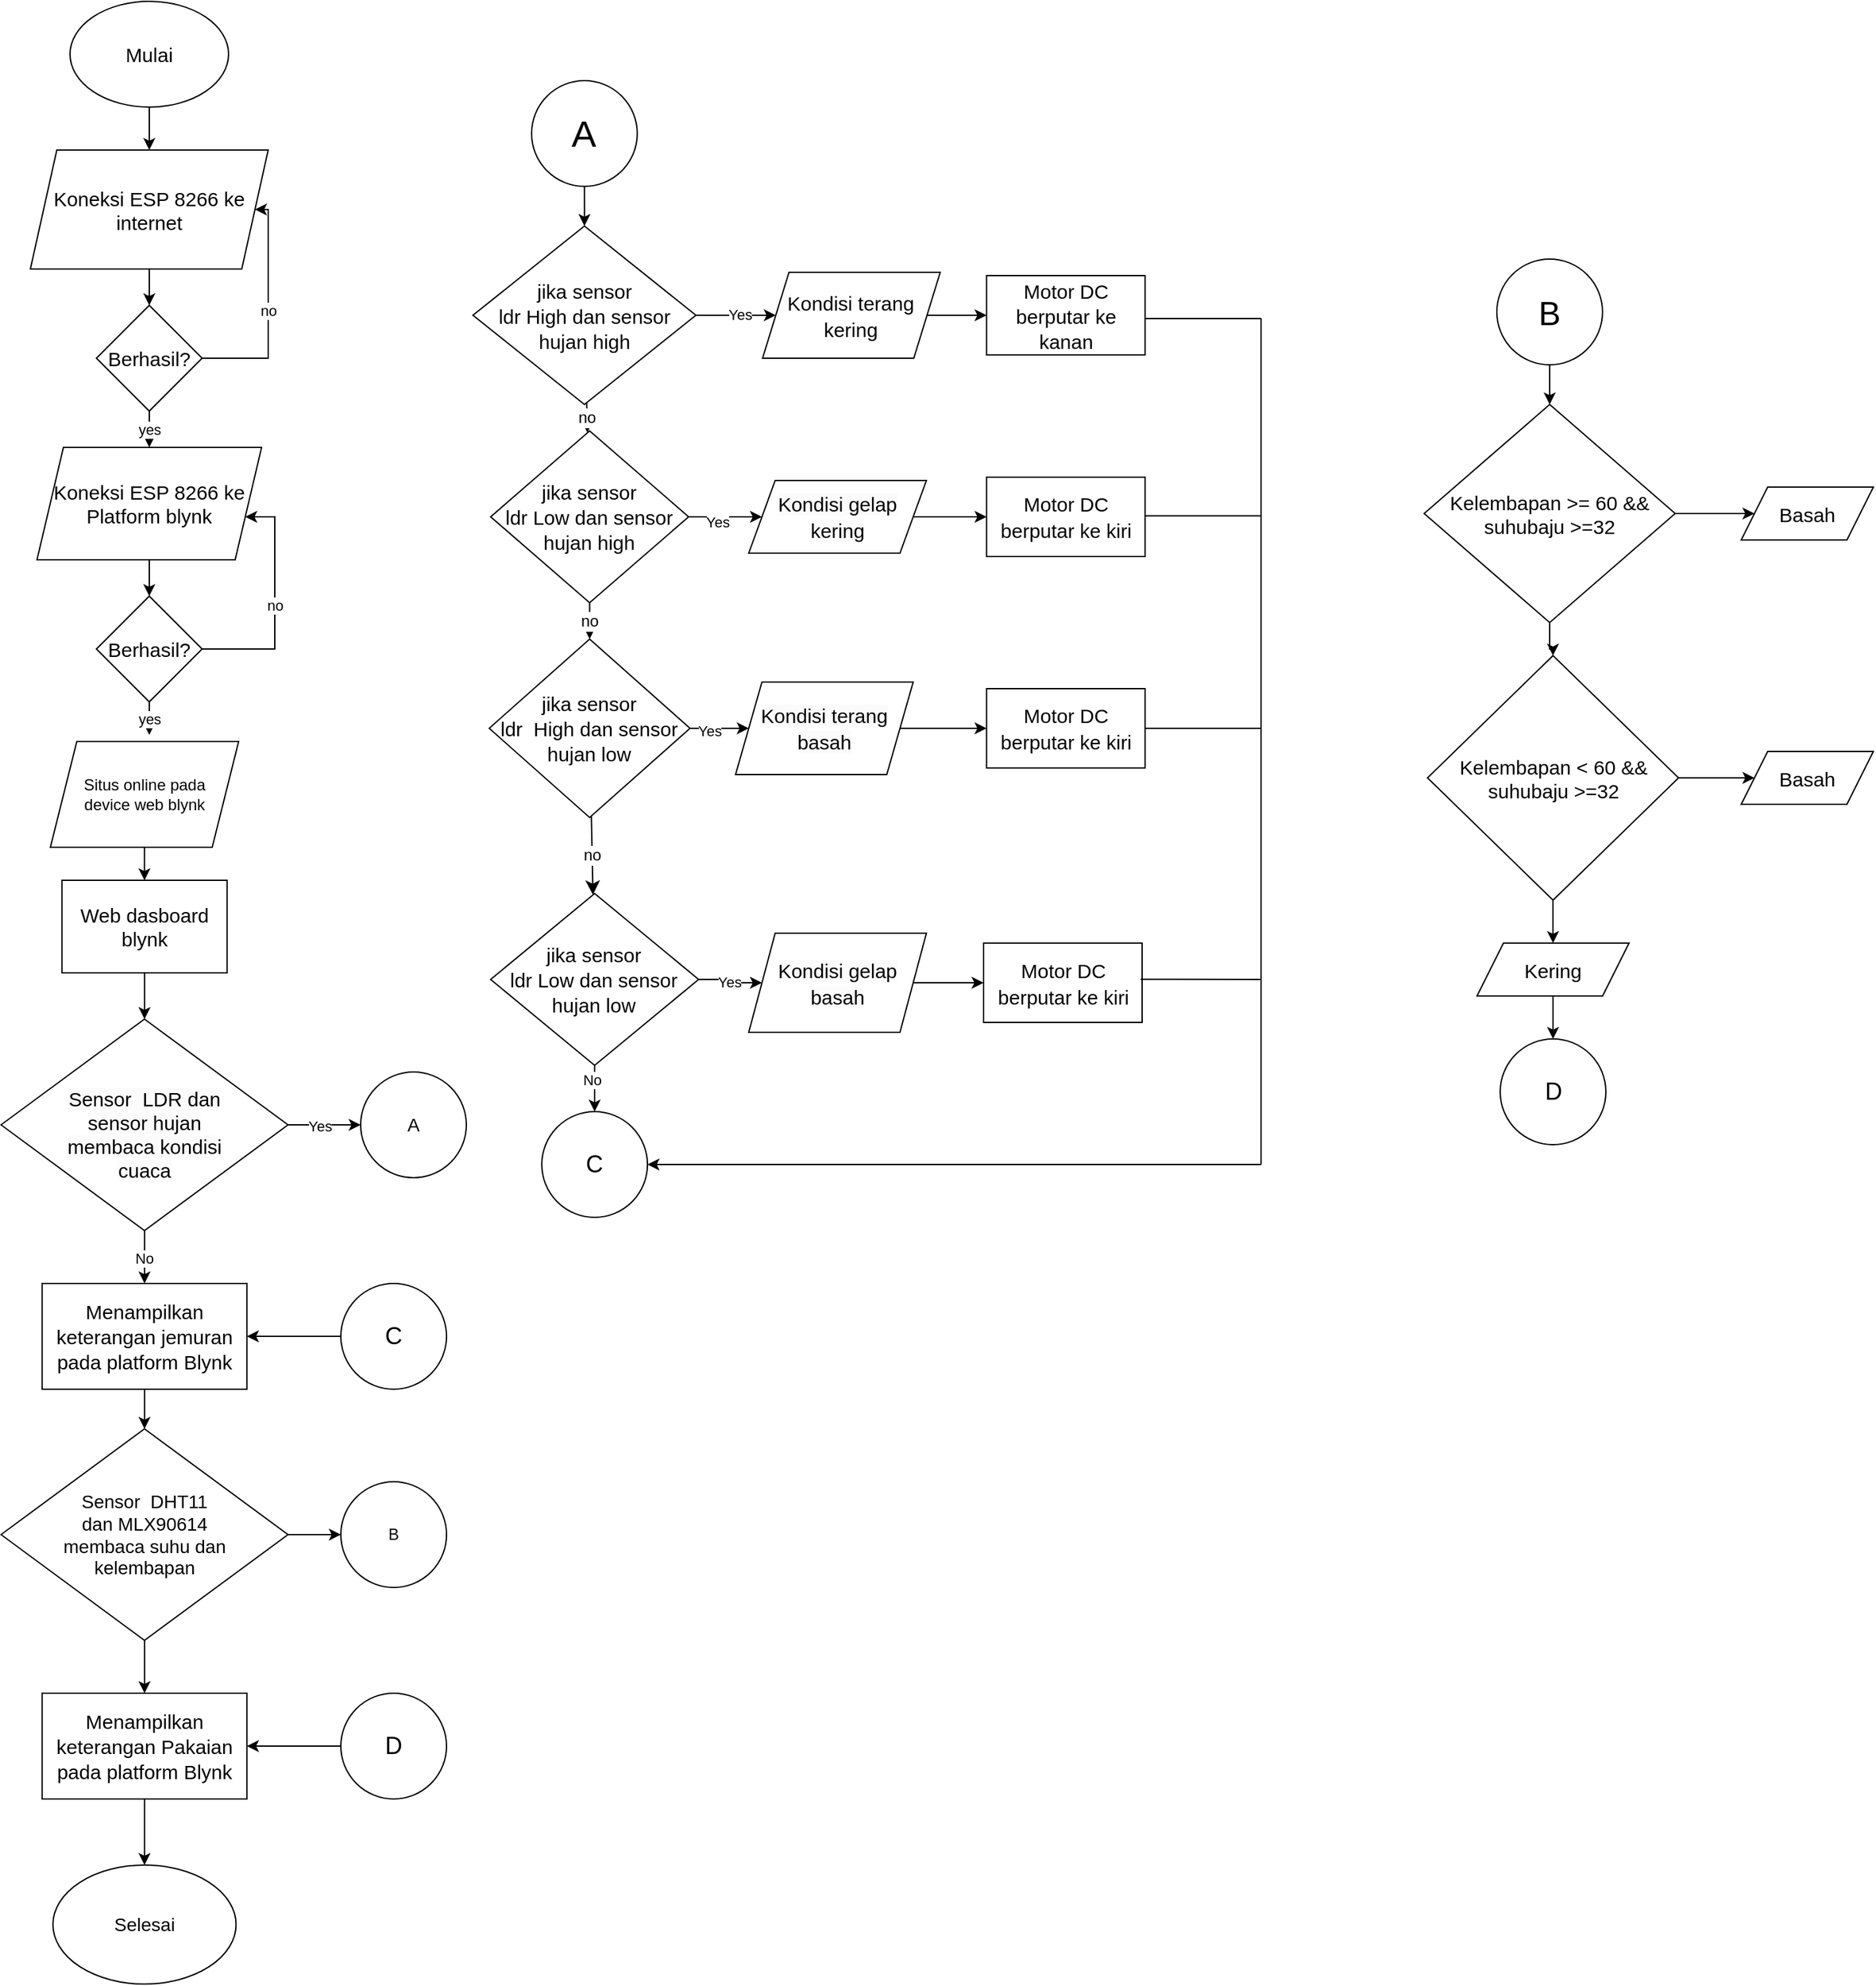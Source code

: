 <mxfile version="21.6.8" type="github">
  <diagram name="Page-1" id="zEenxiM1ftg-XQKxr-S7">
    <mxGraphModel dx="3035" dy="1578" grid="1" gridSize="10" guides="1" tooltips="1" connect="1" arrows="1" fold="1" page="1" pageScale="1" pageWidth="850" pageHeight="1100" math="0" shadow="0">
      <root>
        <mxCell id="0" />
        <mxCell id="1" parent="0" />
        <mxCell id="y-kRnRBMzpcOdpwqVINh-3" value="" style="edgeStyle=orthogonalEdgeStyle;rounded=0;orthogonalLoop=1;jettySize=auto;html=1;" parent="1" source="y-kRnRBMzpcOdpwqVINh-1" target="y-kRnRBMzpcOdpwqVINh-2" edge="1">
          <mxGeometry relative="1" as="geometry" />
        </mxCell>
        <mxCell id="y-kRnRBMzpcOdpwqVINh-1" value="&lt;font style=&quot;font-size: 15px;&quot;&gt;Mulai&lt;/font&gt;" style="ellipse;whiteSpace=wrap;html=1;" parent="1" vertex="1">
          <mxGeometry x="125" y="120" width="120" height="80" as="geometry" />
        </mxCell>
        <mxCell id="y-kRnRBMzpcOdpwqVINh-5" value="" style="edgeStyle=orthogonalEdgeStyle;rounded=0;orthogonalLoop=1;jettySize=auto;html=1;" parent="1" source="y-kRnRBMzpcOdpwqVINh-2" target="y-kRnRBMzpcOdpwqVINh-4" edge="1">
          <mxGeometry relative="1" as="geometry" />
        </mxCell>
        <mxCell id="y-kRnRBMzpcOdpwqVINh-2" value="&lt;font style=&quot;font-size: 15px;&quot;&gt;Koneksi ESP 8266 ke internet&lt;/font&gt;" style="shape=parallelogram;perimeter=parallelogramPerimeter;whiteSpace=wrap;html=1;fixedSize=1;" parent="1" vertex="1">
          <mxGeometry x="95" y="232.5" width="180" height="90" as="geometry" />
        </mxCell>
        <mxCell id="y-kRnRBMzpcOdpwqVINh-6" value="no" style="edgeStyle=orthogonalEdgeStyle;rounded=0;orthogonalLoop=1;jettySize=auto;html=1;entryX=1;entryY=0.5;entryDx=0;entryDy=0;" parent="1" source="y-kRnRBMzpcOdpwqVINh-4" target="y-kRnRBMzpcOdpwqVINh-2" edge="1">
          <mxGeometry relative="1" as="geometry">
            <mxPoint x="255" y="260" as="targetPoint" />
            <Array as="points">
              <mxPoint x="275" y="390" />
              <mxPoint x="275" y="278" />
            </Array>
          </mxGeometry>
        </mxCell>
        <mxCell id="y-kRnRBMzpcOdpwqVINh-8" value="yes" style="edgeStyle=orthogonalEdgeStyle;rounded=0;orthogonalLoop=1;jettySize=auto;html=1;" parent="1" source="y-kRnRBMzpcOdpwqVINh-4" target="y-kRnRBMzpcOdpwqVINh-7" edge="1">
          <mxGeometry relative="1" as="geometry" />
        </mxCell>
        <mxCell id="y-kRnRBMzpcOdpwqVINh-4" value="&lt;font style=&quot;font-size: 15px;&quot;&gt;Berhasil?&lt;/font&gt;" style="rhombus;whiteSpace=wrap;html=1;" parent="1" vertex="1">
          <mxGeometry x="145" y="350" width="80" height="80" as="geometry" />
        </mxCell>
        <mxCell id="y-kRnRBMzpcOdpwqVINh-10" value="" style="edgeStyle=orthogonalEdgeStyle;rounded=0;orthogonalLoop=1;jettySize=auto;html=1;" parent="1" source="y-kRnRBMzpcOdpwqVINh-7" target="y-kRnRBMzpcOdpwqVINh-9" edge="1">
          <mxGeometry relative="1" as="geometry" />
        </mxCell>
        <mxCell id="y-kRnRBMzpcOdpwqVINh-7" value="&lt;font style=&quot;font-size: 15px;&quot;&gt;Koneksi ESP 8266 ke Platform blynk&lt;/font&gt;" style="shape=parallelogram;perimeter=parallelogramPerimeter;whiteSpace=wrap;html=1;fixedSize=1;" parent="1" vertex="1">
          <mxGeometry x="100" y="457.5" width="170" height="85" as="geometry" />
        </mxCell>
        <mxCell id="y-kRnRBMzpcOdpwqVINh-11" value="no" style="edgeStyle=orthogonalEdgeStyle;rounded=0;orthogonalLoop=1;jettySize=auto;html=1;" parent="1" source="y-kRnRBMzpcOdpwqVINh-9" target="y-kRnRBMzpcOdpwqVINh-7" edge="1">
          <mxGeometry relative="1" as="geometry">
            <mxPoint x="295" y="500" as="targetPoint" />
            <Array as="points">
              <mxPoint x="280" y="610" />
              <mxPoint x="280" y="510" />
            </Array>
          </mxGeometry>
        </mxCell>
        <mxCell id="y-kRnRBMzpcOdpwqVINh-13" value="yes" style="edgeStyle=orthogonalEdgeStyle;rounded=0;orthogonalLoop=1;jettySize=auto;html=1;" parent="1" source="y-kRnRBMzpcOdpwqVINh-9" edge="1">
          <mxGeometry relative="1" as="geometry">
            <mxPoint x="185" y="675" as="targetPoint" />
          </mxGeometry>
        </mxCell>
        <mxCell id="y-kRnRBMzpcOdpwqVINh-9" value="&lt;font style=&quot;font-size: 15px;&quot;&gt;Berhasil?&lt;/font&gt;" style="rhombus;whiteSpace=wrap;html=1;" parent="1" vertex="1">
          <mxGeometry x="145" y="570" width="80" height="80" as="geometry" />
        </mxCell>
        <mxCell id="Hu6h2j4dnfVAz4pyyh7L-17" value="" style="edgeStyle=orthogonalEdgeStyle;rounded=0;orthogonalLoop=1;jettySize=auto;html=1;" edge="1" parent="1" source="y-kRnRBMzpcOdpwqVINh-14">
          <mxGeometry relative="1" as="geometry">
            <mxPoint x="181.4" y="890" as="targetPoint" />
          </mxGeometry>
        </mxCell>
        <mxCell id="y-kRnRBMzpcOdpwqVINh-14" value="&lt;font style=&quot;font-size: 15px;&quot;&gt;Web dasboard blynk&lt;/font&gt;" style="whiteSpace=wrap;html=1;" parent="1" vertex="1">
          <mxGeometry x="118.88" y="785" width="125" height="70" as="geometry" />
        </mxCell>
        <mxCell id="LXjlzk6qOp_CAhSYUygN-18" value="no" style="edgeStyle=none;curved=1;rounded=0;orthogonalLoop=1;jettySize=auto;html=1;fontSize=12;startSize=8;endSize=8;" parent="1" source="LXjlzk6qOp_CAhSYUygN-7" target="LXjlzk6qOp_CAhSYUygN-9" edge="1">
          <mxGeometry relative="1" as="geometry" />
        </mxCell>
        <mxCell id="kVnSp6W64oNAchR3ILVk-42" value="" style="edgeStyle=orthogonalEdgeStyle;rounded=0;orthogonalLoop=1;jettySize=auto;html=1;" parent="1" source="LXjlzk6qOp_CAhSYUygN-7" target="LXjlzk6qOp_CAhSYUygN-26" edge="1">
          <mxGeometry relative="1" as="geometry" />
        </mxCell>
        <mxCell id="_Yrf91hZ7ac_h7BNguDA-3" value="Yes" style="edgeLabel;html=1;align=center;verticalAlign=middle;resizable=0;points=[];" parent="kVnSp6W64oNAchR3ILVk-42" vertex="1" connectable="0">
          <mxGeometry x="0.093" y="1" relative="1" as="geometry">
            <mxPoint as="offset" />
          </mxGeometry>
        </mxCell>
        <mxCell id="LXjlzk6qOp_CAhSYUygN-7" value="&lt;font style=&quot;font-size: 15px;&quot;&gt;jika sensor &lt;br&gt;ldr High dan sensor&lt;br&gt;hujan high&lt;/font&gt;" style="rhombus;whiteSpace=wrap;html=1;rounded=0;fontSize=16;" parent="1" vertex="1">
          <mxGeometry x="430.0" y="290" width="168.75" height="135" as="geometry" />
        </mxCell>
        <mxCell id="LXjlzk6qOp_CAhSYUygN-19" value="no" style="edgeStyle=none;curved=1;rounded=0;orthogonalLoop=1;jettySize=auto;html=1;fontSize=12;startSize=8;endSize=8;" parent="1" source="LXjlzk6qOp_CAhSYUygN-9" target="LXjlzk6qOp_CAhSYUygN-10" edge="1">
          <mxGeometry relative="1" as="geometry" />
        </mxCell>
        <mxCell id="kVnSp6W64oNAchR3ILVk-43" value="" style="edgeStyle=orthogonalEdgeStyle;rounded=0;orthogonalLoop=1;jettySize=auto;html=1;" parent="1" source="LXjlzk6qOp_CAhSYUygN-9" target="LXjlzk6qOp_CAhSYUygN-28" edge="1">
          <mxGeometry relative="1" as="geometry" />
        </mxCell>
        <mxCell id="_Yrf91hZ7ac_h7BNguDA-4" value="Yes" style="edgeLabel;html=1;align=center;verticalAlign=middle;resizable=0;points=[];" parent="kVnSp6W64oNAchR3ILVk-43" vertex="1" connectable="0">
          <mxGeometry x="-0.216" y="-4" relative="1" as="geometry">
            <mxPoint as="offset" />
          </mxGeometry>
        </mxCell>
        <mxCell id="LXjlzk6qOp_CAhSYUygN-9" value="&lt;font style=&quot;font-size: 15px;&quot;&gt;jika sensor &lt;br&gt;ldr Low dan sensor&lt;br&gt;hujan high&lt;/font&gt;" style="rhombus;whiteSpace=wrap;html=1;rounded=0;fontSize=16;" parent="1" vertex="1">
          <mxGeometry x="443.39" y="445" width="149.83" height="130" as="geometry" />
        </mxCell>
        <mxCell id="LXjlzk6qOp_CAhSYUygN-20" value="no" style="edgeStyle=none;curved=1;rounded=0;orthogonalLoop=1;jettySize=auto;html=1;fontSize=12;startSize=8;endSize=8;" parent="1" source="LXjlzk6qOp_CAhSYUygN-10" target="LXjlzk6qOp_CAhSYUygN-11" edge="1">
          <mxGeometry relative="1" as="geometry" />
        </mxCell>
        <mxCell id="kVnSp6W64oNAchR3ILVk-44" value="" style="edgeStyle=orthogonalEdgeStyle;rounded=0;orthogonalLoop=1;jettySize=auto;html=1;" parent="1" source="LXjlzk6qOp_CAhSYUygN-10" target="LXjlzk6qOp_CAhSYUygN-30" edge="1">
          <mxGeometry relative="1" as="geometry" />
        </mxCell>
        <mxCell id="_Yrf91hZ7ac_h7BNguDA-5" value="Yes" style="edgeLabel;html=1;align=center;verticalAlign=middle;resizable=0;points=[];" parent="kVnSp6W64oNAchR3ILVk-44" vertex="1" connectable="0">
          <mxGeometry x="-0.488" y="-2" relative="1" as="geometry">
            <mxPoint as="offset" />
          </mxGeometry>
        </mxCell>
        <mxCell id="LXjlzk6qOp_CAhSYUygN-10" value="&lt;font style=&quot;font-size: 15px;&quot;&gt;jika sensor &lt;br&gt;ldr&amp;nbsp; High dan sensor&lt;br&gt;hujan low&lt;/font&gt;" style="rhombus;whiteSpace=wrap;html=1;rounded=0;fontSize=16;" parent="1" vertex="1">
          <mxGeometry x="442.32" y="602.5" width="151.97" height="135" as="geometry" />
        </mxCell>
        <mxCell id="Hu6h2j4dnfVAz4pyyh7L-6" value="" style="edgeStyle=orthogonalEdgeStyle;rounded=0;orthogonalLoop=1;jettySize=auto;html=1;" edge="1" parent="1" source="LXjlzk6qOp_CAhSYUygN-11" target="LXjlzk6qOp_CAhSYUygN-32">
          <mxGeometry relative="1" as="geometry" />
        </mxCell>
        <mxCell id="Hu6h2j4dnfVAz4pyyh7L-7" value="Yes" style="edgeLabel;html=1;align=center;verticalAlign=middle;resizable=0;points=[];" vertex="1" connectable="0" parent="Hu6h2j4dnfVAz4pyyh7L-6">
          <mxGeometry x="-0.014" y="1" relative="1" as="geometry">
            <mxPoint as="offset" />
          </mxGeometry>
        </mxCell>
        <mxCell id="Hu6h2j4dnfVAz4pyyh7L-8" value="" style="edgeStyle=orthogonalEdgeStyle;rounded=0;orthogonalLoop=1;jettySize=auto;html=1;" edge="1" parent="1" source="LXjlzk6qOp_CAhSYUygN-11" target="kVnSp6W64oNAchR3ILVk-64">
          <mxGeometry relative="1" as="geometry" />
        </mxCell>
        <mxCell id="Hu6h2j4dnfVAz4pyyh7L-9" value="No" style="edgeLabel;html=1;align=center;verticalAlign=middle;resizable=0;points=[];" vertex="1" connectable="0" parent="Hu6h2j4dnfVAz4pyyh7L-8">
          <mxGeometry x="-0.388" y="-2" relative="1" as="geometry">
            <mxPoint as="offset" />
          </mxGeometry>
        </mxCell>
        <mxCell id="LXjlzk6qOp_CAhSYUygN-11" value="&lt;font style=&quot;font-size: 15px;&quot;&gt;jika sensor &lt;br&gt;ldr Low dan sensor&lt;br&gt;hujan low&lt;/font&gt;" style="rhombus;whiteSpace=wrap;html=1;rounded=0;fontSize=16;" parent="1" vertex="1">
          <mxGeometry x="443.39" y="795" width="157.41" height="130" as="geometry" />
        </mxCell>
        <mxCell id="kVnSp6W64oNAchR3ILVk-49" value="" style="edgeStyle=orthogonalEdgeStyle;rounded=0;orthogonalLoop=1;jettySize=auto;html=1;" parent="1" source="LXjlzk6qOp_CAhSYUygN-26" target="LXjlzk6qOp_CAhSYUygN-35" edge="1">
          <mxGeometry relative="1" as="geometry" />
        </mxCell>
        <mxCell id="LXjlzk6qOp_CAhSYUygN-26" value="&lt;font style=&quot;font-size: 15px;&quot;&gt;Kondisi terang kering&lt;/font&gt;" style="shape=parallelogram;perimeter=parallelogramPerimeter;whiteSpace=wrap;html=1;fixedSize=1;fontSize=16;rounded=0;" parent="1" vertex="1">
          <mxGeometry x="649.22" y="325" width="134.47" height="65" as="geometry" />
        </mxCell>
        <mxCell id="kVnSp6W64oNAchR3ILVk-50" value="" style="edgeStyle=orthogonalEdgeStyle;rounded=0;orthogonalLoop=1;jettySize=auto;html=1;" parent="1" source="LXjlzk6qOp_CAhSYUygN-28" target="LXjlzk6qOp_CAhSYUygN-37" edge="1">
          <mxGeometry relative="1" as="geometry" />
        </mxCell>
        <mxCell id="LXjlzk6qOp_CAhSYUygN-28" value="&lt;span style=&quot;color: rgb(0, 0, 0); font-family: Helvetica; font-style: normal; font-variant-ligatures: normal; font-variant-caps: normal; font-weight: 400; letter-spacing: normal; orphans: 2; text-align: center; text-indent: 0px; text-transform: none; widows: 2; word-spacing: 0px; -webkit-text-stroke-width: 0px; background-color: rgb(251, 251, 251); text-decoration-thickness: initial; text-decoration-style: initial; text-decoration-color: initial; float: none; display: inline !important;&quot;&gt;&lt;font style=&quot;font-size: 15px;&quot;&gt;Kondisi gelap kering&lt;/font&gt;&lt;/span&gt;" style="shape=parallelogram;perimeter=parallelogramPerimeter;whiteSpace=wrap;html=1;fixedSize=1;fontSize=16;rounded=0;" parent="1" vertex="1">
          <mxGeometry x="638.75" y="482.5" width="134.47" height="55" as="geometry" />
        </mxCell>
        <mxCell id="kVnSp6W64oNAchR3ILVk-51" value="" style="edgeStyle=orthogonalEdgeStyle;rounded=0;orthogonalLoop=1;jettySize=auto;html=1;" parent="1" source="LXjlzk6qOp_CAhSYUygN-30" target="LXjlzk6qOp_CAhSYUygN-38" edge="1">
          <mxGeometry relative="1" as="geometry" />
        </mxCell>
        <mxCell id="LXjlzk6qOp_CAhSYUygN-30" value="&lt;span style=&quot;color: rgb(0, 0, 0); font-family: Helvetica; font-style: normal; font-variant-ligatures: normal; font-variant-caps: normal; font-weight: 400; letter-spacing: normal; orphans: 2; text-align: center; text-indent: 0px; text-transform: none; widows: 2; word-spacing: 0px; -webkit-text-stroke-width: 0px; background-color: rgb(251, 251, 251); text-decoration-thickness: initial; text-decoration-style: initial; text-decoration-color: initial; float: none; display: inline !important;&quot;&gt;&lt;font style=&quot;font-size: 15px;&quot;&gt;Kondisi terang basah&lt;/font&gt;&lt;/span&gt;" style="shape=parallelogram;perimeter=parallelogramPerimeter;whiteSpace=wrap;html=1;fixedSize=1;fontSize=16;rounded=0;" parent="1" vertex="1">
          <mxGeometry x="628.75" y="635" width="134.47" height="70" as="geometry" />
        </mxCell>
        <mxCell id="Hu6h2j4dnfVAz4pyyh7L-3" style="edgeStyle=orthogonalEdgeStyle;rounded=0;orthogonalLoop=1;jettySize=auto;html=1;entryX=0;entryY=0.5;entryDx=0;entryDy=0;" edge="1" parent="1" source="LXjlzk6qOp_CAhSYUygN-32" target="LXjlzk6qOp_CAhSYUygN-39">
          <mxGeometry relative="1" as="geometry" />
        </mxCell>
        <mxCell id="LXjlzk6qOp_CAhSYUygN-32" value="&lt;span style=&quot;color: rgb(0, 0, 0); font-family: Helvetica; font-style: normal; font-variant-ligatures: normal; font-variant-caps: normal; font-weight: 400; letter-spacing: normal; orphans: 2; text-align: center; text-indent: 0px; text-transform: none; widows: 2; word-spacing: 0px; -webkit-text-stroke-width: 0px; background-color: rgb(251, 251, 251); text-decoration-thickness: initial; text-decoration-style: initial; text-decoration-color: initial; float: none; display: inline !important;&quot;&gt;&lt;font style=&quot;font-size: 15px;&quot;&gt;Kondisi gelap basah&lt;/font&gt;&lt;/span&gt;" style="shape=parallelogram;perimeter=parallelogramPerimeter;whiteSpace=wrap;html=1;fixedSize=1;fontSize=16;rounded=0;" parent="1" vertex="1">
          <mxGeometry x="638.75" y="825" width="134.47" height="75" as="geometry" />
        </mxCell>
        <mxCell id="LXjlzk6qOp_CAhSYUygN-35" value="&lt;font style=&quot;font-size: 15px;&quot;&gt;Motor DC berputar ke kanan&lt;/font&gt;" style="whiteSpace=wrap;html=1;fontSize=16;rounded=0;" parent="1" vertex="1">
          <mxGeometry x="818.75" y="327.5" width="120" height="60" as="geometry" />
        </mxCell>
        <mxCell id="LXjlzk6qOp_CAhSYUygN-37" value="&lt;font style=&quot;font-size: 15px;&quot;&gt;Motor DC berputar ke kiri&lt;/font&gt;" style="whiteSpace=wrap;html=1;fontSize=16;rounded=0;" parent="1" vertex="1">
          <mxGeometry x="818.75" y="480" width="120" height="60" as="geometry" />
        </mxCell>
        <mxCell id="LXjlzk6qOp_CAhSYUygN-38" value="&lt;font style=&quot;font-size: 15px;&quot;&gt;Motor DC berputar ke kiri&lt;/font&gt;" style="whiteSpace=wrap;html=1;fontSize=16;rounded=0;" parent="1" vertex="1">
          <mxGeometry x="818.75" y="640" width="120" height="60" as="geometry" />
        </mxCell>
        <mxCell id="LXjlzk6qOp_CAhSYUygN-39" value="&lt;font style=&quot;font-size: 15px;&quot;&gt;Motor DC berputar ke kiri&lt;/font&gt;" style="whiteSpace=wrap;html=1;fontSize=16;rounded=0;" parent="1" vertex="1">
          <mxGeometry x="816.51" y="832.5" width="120" height="60" as="geometry" />
        </mxCell>
        <mxCell id="Hu6h2j4dnfVAz4pyyh7L-50" value="" style="edgeStyle=orthogonalEdgeStyle;rounded=0;orthogonalLoop=1;jettySize=auto;html=1;" edge="1" parent="1" source="LXjlzk6qOp_CAhSYUygN-51" target="Hu6h2j4dnfVAz4pyyh7L-49">
          <mxGeometry relative="1" as="geometry" />
        </mxCell>
        <mxCell id="LXjlzk6qOp_CAhSYUygN-51" value="&lt;font style=&quot;font-size: 15px;&quot;&gt;Menampilkan keterangan jemuran pada platform Blynk&lt;/font&gt;" style="whiteSpace=wrap;html=1;fontSize=16;rounded=0;" parent="1" vertex="1">
          <mxGeometry x="103.88" y="1090" width="155" height="80" as="geometry" />
        </mxCell>
        <mxCell id="Hu6h2j4dnfVAz4pyyh7L-15" style="edgeStyle=orthogonalEdgeStyle;rounded=0;orthogonalLoop=1;jettySize=auto;html=1;entryX=0.5;entryY=0;entryDx=0;entryDy=0;" edge="1" parent="1" source="kVnSp6W64oNAchR3ILVk-6" target="LXjlzk6qOp_CAhSYUygN-7">
          <mxGeometry relative="1" as="geometry" />
        </mxCell>
        <mxCell id="kVnSp6W64oNAchR3ILVk-6" value="&lt;font style=&quot;font-size: 28px;&quot;&gt;A&lt;/font&gt;" style="ellipse;whiteSpace=wrap;html=1;" parent="1" vertex="1">
          <mxGeometry x="474.37" y="180" width="80" height="80" as="geometry" />
        </mxCell>
        <mxCell id="kVnSp6W64oNAchR3ILVk-26" value="" style="edgeStyle=orthogonalEdgeStyle;rounded=0;orthogonalLoop=1;jettySize=auto;html=1;" parent="1" source="kVnSp6W64oNAchR3ILVk-14" target="kVnSp6W64oNAchR3ILVk-15" edge="1">
          <mxGeometry relative="1" as="geometry" />
        </mxCell>
        <mxCell id="kVnSp6W64oNAchR3ILVk-14" value="&lt;font style=&quot;font-size: 25px;&quot;&gt;B&lt;/font&gt;" style="ellipse;whiteSpace=wrap;html=1;aspect=fixed;" parent="1" vertex="1">
          <mxGeometry x="1205" y="315" width="80" height="80" as="geometry" />
        </mxCell>
        <mxCell id="kVnSp6W64oNAchR3ILVk-24" value="" style="edgeStyle=orthogonalEdgeStyle;rounded=0;orthogonalLoop=1;jettySize=auto;html=1;" parent="1" source="kVnSp6W64oNAchR3ILVk-15" target="kVnSp6W64oNAchR3ILVk-19" edge="1">
          <mxGeometry relative="1" as="geometry" />
        </mxCell>
        <mxCell id="kVnSp6W64oNAchR3ILVk-29" value="" style="edgeStyle=orthogonalEdgeStyle;rounded=0;orthogonalLoop=1;jettySize=auto;html=1;" parent="1" source="kVnSp6W64oNAchR3ILVk-15" target="kVnSp6W64oNAchR3ILVk-28" edge="1">
          <mxGeometry relative="1" as="geometry" />
        </mxCell>
        <mxCell id="kVnSp6W64oNAchR3ILVk-15" value="&lt;font style=&quot;font-size: 15px;&quot;&gt;Kelembapan &amp;gt;= 60 &amp;amp;&amp;amp; suhubaju &amp;gt;=32&lt;/font&gt;" style="rhombus;whiteSpace=wrap;html=1;" parent="1" vertex="1">
          <mxGeometry x="1150" y="425" width="190" height="165" as="geometry" />
        </mxCell>
        <mxCell id="kVnSp6W64oNAchR3ILVk-31" value="" style="edgeStyle=orthogonalEdgeStyle;rounded=0;orthogonalLoop=1;jettySize=auto;html=1;" parent="1" source="kVnSp6W64oNAchR3ILVk-19" target="kVnSp6W64oNAchR3ILVk-30" edge="1">
          <mxGeometry relative="1" as="geometry" />
        </mxCell>
        <mxCell id="kVnSp6W64oNAchR3ILVk-33" value="" style="edgeStyle=orthogonalEdgeStyle;rounded=0;orthogonalLoop=1;jettySize=auto;html=1;" parent="1" source="kVnSp6W64oNAchR3ILVk-19" target="kVnSp6W64oNAchR3ILVk-32" edge="1">
          <mxGeometry relative="1" as="geometry" />
        </mxCell>
        <mxCell id="kVnSp6W64oNAchR3ILVk-19" value="&lt;font style=&quot;font-size: 15px;&quot;&gt;Kelembapan &amp;lt; 60 &amp;amp;&amp;amp; suhubaju &amp;gt;=32&lt;/font&gt;" style="rhombus;whiteSpace=wrap;html=1;" parent="1" vertex="1">
          <mxGeometry x="1152.54" y="615" width="190" height="185" as="geometry" />
        </mxCell>
        <mxCell id="kVnSp6W64oNAchR3ILVk-28" value="&lt;font style=&quot;font-size: 15px;&quot;&gt;Basah&lt;/font&gt;" style="shape=parallelogram;perimeter=parallelogramPerimeter;whiteSpace=wrap;html=1;fixedSize=1;" parent="1" vertex="1">
          <mxGeometry x="1390" y="487.5" width="100" height="40" as="geometry" />
        </mxCell>
        <mxCell id="kVnSp6W64oNAchR3ILVk-30" value="&lt;font style=&quot;font-size: 15px;&quot;&gt;Basah&lt;/font&gt;" style="shape=parallelogram;perimeter=parallelogramPerimeter;whiteSpace=wrap;html=1;fixedSize=1;" parent="1" vertex="1">
          <mxGeometry x="1390" y="687.5" width="100" height="40" as="geometry" />
        </mxCell>
        <mxCell id="kVnSp6W64oNAchR3ILVk-63" value="" style="edgeStyle=orthogonalEdgeStyle;rounded=0;orthogonalLoop=1;jettySize=auto;html=1;" parent="1" source="kVnSp6W64oNAchR3ILVk-32" target="kVnSp6W64oNAchR3ILVk-62" edge="1">
          <mxGeometry relative="1" as="geometry" />
        </mxCell>
        <mxCell id="kVnSp6W64oNAchR3ILVk-32" value="&lt;font style=&quot;font-size: 15px;&quot;&gt;Kering&lt;/font&gt;" style="shape=parallelogram;perimeter=parallelogramPerimeter;whiteSpace=wrap;html=1;fixedSize=1;" parent="1" vertex="1">
          <mxGeometry x="1190" y="832.5" width="115.07" height="40" as="geometry" />
        </mxCell>
        <mxCell id="kVnSp6W64oNAchR3ILVk-58" value="" style="endArrow=none;html=1;rounded=0;exitX=1;exitY=0.5;exitDx=0;exitDy=0;" parent="1" source="LXjlzk6qOp_CAhSYUygN-38" edge="1">
          <mxGeometry width="50" height="50" relative="1" as="geometry">
            <mxPoint x="968.75" y="660" as="sourcePoint" />
            <mxPoint x="1026.51" y="670" as="targetPoint" />
          </mxGeometry>
        </mxCell>
        <mxCell id="kVnSp6W64oNAchR3ILVk-62" value="&lt;span style=&quot;font-size: 18px;&quot;&gt;D&lt;/span&gt;" style="ellipse;whiteSpace=wrap;html=1;" parent="1" vertex="1">
          <mxGeometry x="1207.535" y="905" width="80" height="80" as="geometry" />
        </mxCell>
        <mxCell id="kVnSp6W64oNAchR3ILVk-64" value="&lt;font style=&quot;font-size: 18px;&quot;&gt;C&lt;/font&gt;" style="ellipse;whiteSpace=wrap;html=1;" parent="1" vertex="1">
          <mxGeometry x="482.095" y="960" width="80" height="80" as="geometry" />
        </mxCell>
        <mxCell id="_Yrf91hZ7ac_h7BNguDA-2" value="" style="endArrow=none;html=1;rounded=0;" parent="1" edge="1">
          <mxGeometry width="50" height="50" relative="1" as="geometry">
            <mxPoint x="1026.51" y="1000" as="sourcePoint" />
            <mxPoint x="1026.51" y="360" as="targetPoint" />
          </mxGeometry>
        </mxCell>
        <mxCell id="Hu6h2j4dnfVAz4pyyh7L-11" value="" style="endArrow=none;html=1;rounded=0;exitX=0.99;exitY=0.456;exitDx=0;exitDy=0;exitPerimeter=0;" edge="1" parent="1" source="LXjlzk6qOp_CAhSYUygN-39">
          <mxGeometry width="50" height="50" relative="1" as="geometry">
            <mxPoint x="946.51" y="900" as="sourcePoint" />
            <mxPoint x="1026.51" y="860" as="targetPoint" />
          </mxGeometry>
        </mxCell>
        <mxCell id="Hu6h2j4dnfVAz4pyyh7L-12" value="" style="endArrow=classic;html=1;rounded=0;entryX=1;entryY=0.5;entryDx=0;entryDy=0;" edge="1" parent="1" target="kVnSp6W64oNAchR3ILVk-64">
          <mxGeometry width="50" height="50" relative="1" as="geometry">
            <mxPoint x="1026.51" y="1000" as="sourcePoint" />
            <mxPoint x="666.51" y="1000" as="targetPoint" />
          </mxGeometry>
        </mxCell>
        <mxCell id="Hu6h2j4dnfVAz4pyyh7L-14" value="" style="endArrow=none;html=1;rounded=0;exitX=1;exitY=0.5;exitDx=0;exitDy=0;" edge="1" parent="1">
          <mxGeometry width="50" height="50" relative="1" as="geometry">
            <mxPoint x="938.75" y="509.23" as="sourcePoint" />
            <mxPoint x="1026.75" y="509.23" as="targetPoint" />
          </mxGeometry>
        </mxCell>
        <mxCell id="Hu6h2j4dnfVAz4pyyh7L-27" value="&lt;font style=&quot;font-size: 14px;&quot;&gt;A&lt;/font&gt;" style="ellipse;whiteSpace=wrap;html=1;" vertex="1" parent="1">
          <mxGeometry x="344.995" y="930" width="80" height="80" as="geometry" />
        </mxCell>
        <mxCell id="Hu6h2j4dnfVAz4pyyh7L-37" value="" style="edgeStyle=orthogonalEdgeStyle;rounded=0;orthogonalLoop=1;jettySize=auto;html=1;" edge="1" parent="1" source="Hu6h2j4dnfVAz4pyyh7L-36" target="LXjlzk6qOp_CAhSYUygN-51">
          <mxGeometry relative="1" as="geometry" />
        </mxCell>
        <mxCell id="Hu6h2j4dnfVAz4pyyh7L-36" value="&lt;font style=&quot;font-size: 18px;&quot;&gt;C&lt;/font&gt;" style="ellipse;whiteSpace=wrap;html=1;" vertex="1" parent="1">
          <mxGeometry x="329.995" y="1090" width="80" height="80" as="geometry" />
        </mxCell>
        <mxCell id="Hu6h2j4dnfVAz4pyyh7L-39" value="" style="edgeStyle=orthogonalEdgeStyle;rounded=0;orthogonalLoop=1;jettySize=auto;html=1;" edge="1" parent="1" source="Hu6h2j4dnfVAz4pyyh7L-38" target="y-kRnRBMzpcOdpwqVINh-14">
          <mxGeometry relative="1" as="geometry" />
        </mxCell>
        <mxCell id="Hu6h2j4dnfVAz4pyyh7L-38" value="Situs online pada&lt;br&gt;device web blynk" style="shape=parallelogram;perimeter=parallelogramPerimeter;whiteSpace=wrap;html=1;fixedSize=1;" vertex="1" parent="1">
          <mxGeometry x="110.13" y="680" width="142.5" height="80" as="geometry" />
        </mxCell>
        <mxCell id="Hu6h2j4dnfVAz4pyyh7L-43" value="" style="edgeStyle=orthogonalEdgeStyle;rounded=0;orthogonalLoop=1;jettySize=auto;html=1;" edge="1" parent="1" source="Hu6h2j4dnfVAz4pyyh7L-40" target="LXjlzk6qOp_CAhSYUygN-51">
          <mxGeometry relative="1" as="geometry" />
        </mxCell>
        <mxCell id="Hu6h2j4dnfVAz4pyyh7L-45" value="No" style="edgeLabel;html=1;align=center;verticalAlign=middle;resizable=0;points=[];" vertex="1" connectable="0" parent="Hu6h2j4dnfVAz4pyyh7L-43">
          <mxGeometry x="0.021" y="-1" relative="1" as="geometry">
            <mxPoint as="offset" />
          </mxGeometry>
        </mxCell>
        <mxCell id="Hu6h2j4dnfVAz4pyyh7L-44" value="" style="edgeStyle=orthogonalEdgeStyle;rounded=0;orthogonalLoop=1;jettySize=auto;html=1;" edge="1" parent="1" source="Hu6h2j4dnfVAz4pyyh7L-40" target="Hu6h2j4dnfVAz4pyyh7L-27">
          <mxGeometry relative="1" as="geometry" />
        </mxCell>
        <mxCell id="Hu6h2j4dnfVAz4pyyh7L-46" value="Yes" style="edgeLabel;html=1;align=center;verticalAlign=middle;resizable=0;points=[];" vertex="1" connectable="0" parent="Hu6h2j4dnfVAz4pyyh7L-44">
          <mxGeometry x="-0.145" y="-1" relative="1" as="geometry">
            <mxPoint as="offset" />
          </mxGeometry>
        </mxCell>
        <mxCell id="Hu6h2j4dnfVAz4pyyh7L-40" value="&lt;br&gt;&lt;span style=&quot;color: rgb(0, 0, 0); font-family: Helvetica; font-size: 15px; font-style: normal; font-variant-ligatures: normal; font-variant-caps: normal; font-weight: 400; letter-spacing: normal; orphans: 2; text-align: center; text-indent: 0px; text-transform: none; widows: 2; word-spacing: 0px; -webkit-text-stroke-width: 0px; background-color: rgb(251, 251, 251); text-decoration-thickness: initial; text-decoration-style: initial; text-decoration-color: initial; float: none; display: inline !important;&quot;&gt;Sensor&amp;nbsp; LDR dan &lt;br&gt;sensor hujan&lt;br&gt;membaca kondisi&lt;br&gt;cuaca&lt;/span&gt;&lt;br&gt;" style="rhombus;whiteSpace=wrap;html=1;" vertex="1" parent="1">
          <mxGeometry x="72.76" y="890" width="217.24" height="160" as="geometry" />
        </mxCell>
        <mxCell id="Hu6h2j4dnfVAz4pyyh7L-47" value="" style="endArrow=none;html=1;rounded=0;exitX=1;exitY=0.5;exitDx=0;exitDy=0;" edge="1" parent="1">
          <mxGeometry width="50" height="50" relative="1" as="geometry">
            <mxPoint x="938.75" y="360" as="sourcePoint" />
            <mxPoint x="1026.75" y="360" as="targetPoint" />
          </mxGeometry>
        </mxCell>
        <mxCell id="Hu6h2j4dnfVAz4pyyh7L-52" value="" style="edgeStyle=orthogonalEdgeStyle;rounded=0;orthogonalLoop=1;jettySize=auto;html=1;" edge="1" parent="1" source="Hu6h2j4dnfVAz4pyyh7L-49" target="Hu6h2j4dnfVAz4pyyh7L-51">
          <mxGeometry relative="1" as="geometry" />
        </mxCell>
        <mxCell id="Hu6h2j4dnfVAz4pyyh7L-54" value="" style="edgeStyle=orthogonalEdgeStyle;rounded=0;orthogonalLoop=1;jettySize=auto;html=1;" edge="1" parent="1" source="Hu6h2j4dnfVAz4pyyh7L-49" target="Hu6h2j4dnfVAz4pyyh7L-53">
          <mxGeometry relative="1" as="geometry" />
        </mxCell>
        <mxCell id="Hu6h2j4dnfVAz4pyyh7L-49" value="&lt;font style=&quot;font-size: 14px;&quot;&gt;Sensor&amp;nbsp; DHT11&lt;br&gt;dan MLX90614&lt;br&gt;membaca suhu dan&lt;br&gt;kelembapan&lt;/font&gt;" style="rhombus;whiteSpace=wrap;html=1;" vertex="1" parent="1">
          <mxGeometry x="72.76" y="1200" width="217.24" height="160" as="geometry" />
        </mxCell>
        <mxCell id="Hu6h2j4dnfVAz4pyyh7L-59" value="" style="edgeStyle=orthogonalEdgeStyle;rounded=0;orthogonalLoop=1;jettySize=auto;html=1;" edge="1" parent="1" source="Hu6h2j4dnfVAz4pyyh7L-51" target="Hu6h2j4dnfVAz4pyyh7L-58">
          <mxGeometry relative="1" as="geometry" />
        </mxCell>
        <mxCell id="Hu6h2j4dnfVAz4pyyh7L-51" value="&lt;font style=&quot;font-size: 15px;&quot;&gt;Menampilkan keterangan Pakaian pada platform Blynk&lt;/font&gt;" style="whiteSpace=wrap;html=1;fontSize=16;rounded=0;" vertex="1" parent="1">
          <mxGeometry x="103.88" y="1400" width="155" height="80" as="geometry" />
        </mxCell>
        <mxCell id="Hu6h2j4dnfVAz4pyyh7L-53" value="B" style="ellipse;whiteSpace=wrap;html=1;" vertex="1" parent="1">
          <mxGeometry x="330" y="1240" width="80" height="80" as="geometry" />
        </mxCell>
        <mxCell id="Hu6h2j4dnfVAz4pyyh7L-57" value="" style="edgeStyle=orthogonalEdgeStyle;rounded=0;orthogonalLoop=1;jettySize=auto;html=1;" edge="1" parent="1" source="Hu6h2j4dnfVAz4pyyh7L-56" target="Hu6h2j4dnfVAz4pyyh7L-51">
          <mxGeometry relative="1" as="geometry" />
        </mxCell>
        <mxCell id="Hu6h2j4dnfVAz4pyyh7L-56" value="&lt;span style=&quot;font-size: 18px;&quot;&gt;D&lt;/span&gt;" style="ellipse;whiteSpace=wrap;html=1;" vertex="1" parent="1">
          <mxGeometry x="329.995" y="1400" width="80" height="80" as="geometry" />
        </mxCell>
        <mxCell id="Hu6h2j4dnfVAz4pyyh7L-58" value="&lt;font style=&quot;font-size: 14px;&quot;&gt;Selesai&lt;/font&gt;" style="ellipse;whiteSpace=wrap;html=1;" vertex="1" parent="1">
          <mxGeometry x="112.07" y="1530" width="138.62" height="90" as="geometry" />
        </mxCell>
      </root>
    </mxGraphModel>
  </diagram>
</mxfile>
